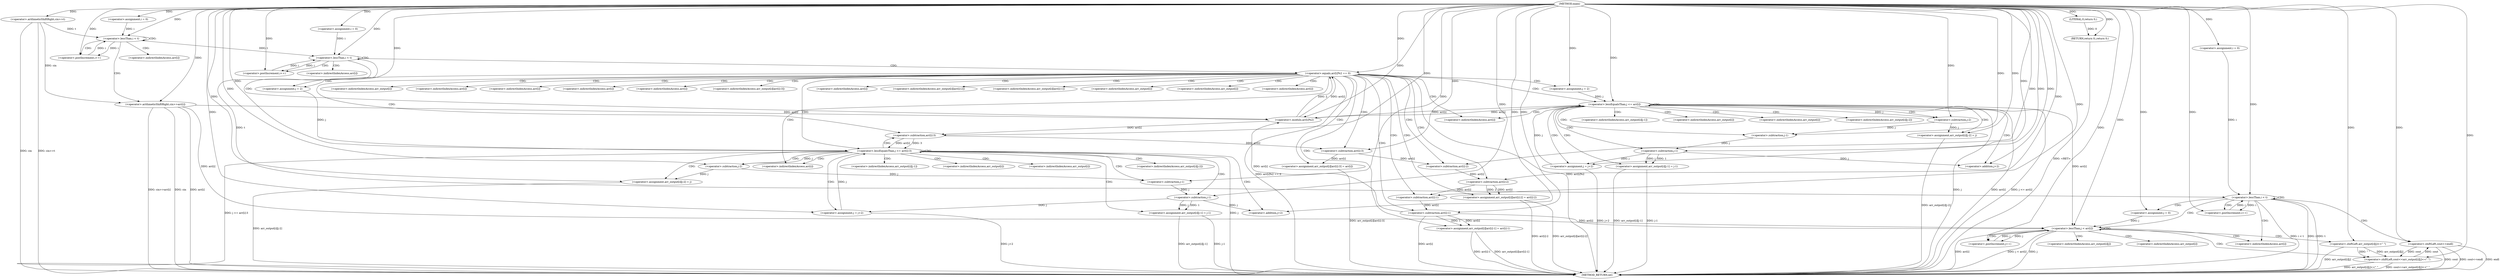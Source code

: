 digraph "main" {  
"1000101" [label = "(METHOD,main)" ]
"1000306" [label = "(METHOD_RETURN,int)" ]
"1000104" [label = "(<operator>.arithmeticShiftRight,cin>>t)" ]
"1000304" [label = "(RETURN,return 0;,return 0;)" ]
"1000115" [label = "(<operator>.assignment,i = 0)" ]
"1000118" [label = "(<operator>.lessThan,i < t)" ]
"1000121" [label = "(<operator>.postIncrement,i++)" ]
"1000131" [label = "(<operator>.assignment,i = 0)" ]
"1000134" [label = "(<operator>.lessThan,i < t)" ]
"1000137" [label = "(<operator>.postIncrement,i++)" ]
"1000270" [label = "(<operator>.assignment,i = 0)" ]
"1000273" [label = "(<operator>.lessThan,i < t)" ]
"1000276" [label = "(<operator>.postIncrement,i++)" ]
"1000305" [label = "(LITERAL,0,return 0;)" ]
"1000124" [label = "(<operator>.arithmeticShiftRight,cin>>arr[i])" ]
"1000301" [label = "(<operator>.shiftLeft,cout<<endl)" ]
"1000141" [label = "(<operator>.equals,arr[i]%2 == 0)" ]
"1000281" [label = "(<operator>.assignment,j = 0)" ]
"1000284" [label = "(<operator>.lessThan,j < arr[i])" ]
"1000289" [label = "(<operator>.postIncrement,j++)" ]
"1000292" [label = "(<operator>.shiftLeft,cout<<arr_output[i][j]<<\" \")" ]
"1000142" [label = "(<operator>.modulo,arr[i]%2)" ]
"1000151" [label = "(<operator>.assignment,j = 2)" ]
"1000154" [label = "(<operator>.lessEqualsThan,j <= arr[i])" ]
"1000159" [label = "(<operator>.assignment,j = j+2)" ]
"1000225" [label = "(<operator>.assignment,arr_output[i][arr[i]-3] = arr[i])" ]
"1000238" [label = "(<operator>.assignment,arr_output[i][arr[i]-2] = arr[i]-2)" ]
"1000253" [label = "(<operator>.assignment,arr_output[i][arr[i]-1] = arr[i]-1)" ]
"1000165" [label = "(<operator>.assignment,arr_output[i][j-2] = j)" ]
"1000174" [label = "(<operator>.assignment,arr_output[i][j-1] = j-1)" ]
"1000189" [label = "(<operator>.assignment,j = 2)" ]
"1000192" [label = "(<operator>.lessEqualsThan,j <= arr[i]-3)" ]
"1000199" [label = "(<operator>.assignment,j = j+2)" ]
"1000294" [label = "(<operator>.shiftLeft,arr_output[i][j]<<\" \")" ]
"1000161" [label = "(<operator>.addition,j+2)" ]
"1000205" [label = "(<operator>.assignment,arr_output[i][j-2] = j)" ]
"1000214" [label = "(<operator>.assignment,arr_output[i][j-1] = j-1)" ]
"1000248" [label = "(<operator>.subtraction,arr[i]-2)" ]
"1000263" [label = "(<operator>.subtraction,arr[i]-1)" ]
"1000182" [label = "(<operator>.subtraction,j-1)" ]
"1000194" [label = "(<operator>.subtraction,arr[i]-3)" ]
"1000201" [label = "(<operator>.addition,j+2)" ]
"1000230" [label = "(<operator>.subtraction,arr[i]-3)" ]
"1000243" [label = "(<operator>.subtraction,arr[i]-2)" ]
"1000258" [label = "(<operator>.subtraction,arr[i]-1)" ]
"1000170" [label = "(<operator>.subtraction,j-2)" ]
"1000179" [label = "(<operator>.subtraction,j-1)" ]
"1000222" [label = "(<operator>.subtraction,j-1)" ]
"1000210" [label = "(<operator>.subtraction,j-2)" ]
"1000219" [label = "(<operator>.subtraction,j-1)" ]
"1000126" [label = "(<operator>.indirectIndexAccess,arr[i])" ]
"1000286" [label = "(<operator>.indirectIndexAccess,arr[i])" ]
"1000143" [label = "(<operator>.indirectIndexAccess,arr[i])" ]
"1000156" [label = "(<operator>.indirectIndexAccess,arr[i])" ]
"1000226" [label = "(<operator>.indirectIndexAccess,arr_output[i][arr[i]-3])" ]
"1000235" [label = "(<operator>.indirectIndexAccess,arr[i])" ]
"1000239" [label = "(<operator>.indirectIndexAccess,arr_output[i][arr[i]-2])" ]
"1000254" [label = "(<operator>.indirectIndexAccess,arr_output[i][arr[i]-1])" ]
"1000295" [label = "(<operator>.indirectIndexAccess,arr_output[i][j])" ]
"1000166" [label = "(<operator>.indirectIndexAccess,arr_output[i][j-2])" ]
"1000175" [label = "(<operator>.indirectIndexAccess,arr_output[i][j-1])" ]
"1000227" [label = "(<operator>.indirectIndexAccess,arr_output[i])" ]
"1000240" [label = "(<operator>.indirectIndexAccess,arr_output[i])" ]
"1000249" [label = "(<operator>.indirectIndexAccess,arr[i])" ]
"1000255" [label = "(<operator>.indirectIndexAccess,arr_output[i])" ]
"1000264" [label = "(<operator>.indirectIndexAccess,arr[i])" ]
"1000296" [label = "(<operator>.indirectIndexAccess,arr_output[i])" ]
"1000167" [label = "(<operator>.indirectIndexAccess,arr_output[i])" ]
"1000176" [label = "(<operator>.indirectIndexAccess,arr_output[i])" ]
"1000195" [label = "(<operator>.indirectIndexAccess,arr[i])" ]
"1000206" [label = "(<operator>.indirectIndexAccess,arr_output[i][j-2])" ]
"1000215" [label = "(<operator>.indirectIndexAccess,arr_output[i][j-1])" ]
"1000231" [label = "(<operator>.indirectIndexAccess,arr[i])" ]
"1000244" [label = "(<operator>.indirectIndexAccess,arr[i])" ]
"1000259" [label = "(<operator>.indirectIndexAccess,arr[i])" ]
"1000207" [label = "(<operator>.indirectIndexAccess,arr_output[i])" ]
"1000216" [label = "(<operator>.indirectIndexAccess,arr_output[i])" ]
  "1000104" -> "1000306"  [ label = "DDG: cin"] 
  "1000104" -> "1000306"  [ label = "DDG: cin>>t"] 
  "1000273" -> "1000306"  [ label = "DDG: i"] 
  "1000273" -> "1000306"  [ label = "DDG: t"] 
  "1000273" -> "1000306"  [ label = "DDG: i < t"] 
  "1000284" -> "1000306"  [ label = "DDG: j"] 
  "1000284" -> "1000306"  [ label = "DDG: arr[i]"] 
  "1000284" -> "1000306"  [ label = "DDG: j < arr[i]"] 
  "1000301" -> "1000306"  [ label = "DDG: cout"] 
  "1000301" -> "1000306"  [ label = "DDG: cout<<endl"] 
  "1000294" -> "1000306"  [ label = "DDG: arr_output[i][j]"] 
  "1000292" -> "1000306"  [ label = "DDG: arr_output[i][j]<<\" \""] 
  "1000292" -> "1000306"  [ label = "DDG: cout<<arr_output[i][j]<<\" \""] 
  "1000141" -> "1000306"  [ label = "DDG: arr[i]%2"] 
  "1000141" -> "1000306"  [ label = "DDG: arr[i]%2 == 0"] 
  "1000192" -> "1000306"  [ label = "DDG: j"] 
  "1000192" -> "1000306"  [ label = "DDG: j <= arr[i]-3"] 
  "1000225" -> "1000306"  [ label = "DDG: arr_output[i][arr[i]-3]"] 
  "1000238" -> "1000306"  [ label = "DDG: arr_output[i][arr[i]-2]"] 
  "1000238" -> "1000306"  [ label = "DDG: arr[i]-2"] 
  "1000253" -> "1000306"  [ label = "DDG: arr_output[i][arr[i]-1]"] 
  "1000263" -> "1000306"  [ label = "DDG: arr[i]"] 
  "1000253" -> "1000306"  [ label = "DDG: arr[i]-1"] 
  "1000205" -> "1000306"  [ label = "DDG: arr_output[i][j-2]"] 
  "1000214" -> "1000306"  [ label = "DDG: arr_output[i][j-1]"] 
  "1000214" -> "1000306"  [ label = "DDG: j-1"] 
  "1000199" -> "1000306"  [ label = "DDG: j+2"] 
  "1000154" -> "1000306"  [ label = "DDG: j"] 
  "1000154" -> "1000306"  [ label = "DDG: arr[i]"] 
  "1000154" -> "1000306"  [ label = "DDG: j <= arr[i]"] 
  "1000165" -> "1000306"  [ label = "DDG: arr_output[i][j-2]"] 
  "1000174" -> "1000306"  [ label = "DDG: arr_output[i][j-1]"] 
  "1000174" -> "1000306"  [ label = "DDG: j-1"] 
  "1000159" -> "1000306"  [ label = "DDG: j+2"] 
  "1000124" -> "1000306"  [ label = "DDG: cin"] 
  "1000124" -> "1000306"  [ label = "DDG: arr[i]"] 
  "1000124" -> "1000306"  [ label = "DDG: cin>>arr[i]"] 
  "1000304" -> "1000306"  [ label = "DDG: <RET>"] 
  "1000301" -> "1000306"  [ label = "DDG: endl"] 
  "1000305" -> "1000304"  [ label = "DDG: 0"] 
  "1000101" -> "1000304"  [ label = "DDG: "] 
  "1000101" -> "1000104"  [ label = "DDG: "] 
  "1000101" -> "1000115"  [ label = "DDG: "] 
  "1000101" -> "1000131"  [ label = "DDG: "] 
  "1000101" -> "1000270"  [ label = "DDG: "] 
  "1000101" -> "1000305"  [ label = "DDG: "] 
  "1000115" -> "1000118"  [ label = "DDG: i"] 
  "1000121" -> "1000118"  [ label = "DDG: i"] 
  "1000101" -> "1000118"  [ label = "DDG: "] 
  "1000104" -> "1000118"  [ label = "DDG: t"] 
  "1000118" -> "1000121"  [ label = "DDG: i"] 
  "1000101" -> "1000121"  [ label = "DDG: "] 
  "1000131" -> "1000134"  [ label = "DDG: i"] 
  "1000137" -> "1000134"  [ label = "DDG: i"] 
  "1000101" -> "1000134"  [ label = "DDG: "] 
  "1000118" -> "1000134"  [ label = "DDG: t"] 
  "1000134" -> "1000137"  [ label = "DDG: i"] 
  "1000101" -> "1000137"  [ label = "DDG: "] 
  "1000270" -> "1000273"  [ label = "DDG: i"] 
  "1000276" -> "1000273"  [ label = "DDG: i"] 
  "1000101" -> "1000273"  [ label = "DDG: "] 
  "1000134" -> "1000273"  [ label = "DDG: t"] 
  "1000273" -> "1000276"  [ label = "DDG: i"] 
  "1000101" -> "1000276"  [ label = "DDG: "] 
  "1000104" -> "1000124"  [ label = "DDG: cin"] 
  "1000101" -> "1000124"  [ label = "DDG: "] 
  "1000101" -> "1000281"  [ label = "DDG: "] 
  "1000292" -> "1000301"  [ label = "DDG: cout"] 
  "1000101" -> "1000301"  [ label = "DDG: "] 
  "1000142" -> "1000141"  [ label = "DDG: 2"] 
  "1000142" -> "1000141"  [ label = "DDG: arr[i]"] 
  "1000101" -> "1000141"  [ label = "DDG: "] 
  "1000281" -> "1000284"  [ label = "DDG: j"] 
  "1000289" -> "1000284"  [ label = "DDG: j"] 
  "1000101" -> "1000284"  [ label = "DDG: "] 
  "1000263" -> "1000284"  [ label = "DDG: arr[i]"] 
  "1000154" -> "1000284"  [ label = "DDG: arr[i]"] 
  "1000124" -> "1000284"  [ label = "DDG: arr[i]"] 
  "1000284" -> "1000289"  [ label = "DDG: j"] 
  "1000101" -> "1000289"  [ label = "DDG: "] 
  "1000263" -> "1000142"  [ label = "DDG: arr[i]"] 
  "1000154" -> "1000142"  [ label = "DDG: arr[i]"] 
  "1000124" -> "1000142"  [ label = "DDG: arr[i]"] 
  "1000101" -> "1000142"  [ label = "DDG: "] 
  "1000101" -> "1000151"  [ label = "DDG: "] 
  "1000101" -> "1000159"  [ label = "DDG: "] 
  "1000182" -> "1000159"  [ label = "DDG: j"] 
  "1000230" -> "1000225"  [ label = "DDG: arr[i]"] 
  "1000248" -> "1000238"  [ label = "DDG: 2"] 
  "1000248" -> "1000238"  [ label = "DDG: arr[i]"] 
  "1000263" -> "1000253"  [ label = "DDG: 1"] 
  "1000263" -> "1000253"  [ label = "DDG: arr[i]"] 
  "1000301" -> "1000292"  [ label = "DDG: cout"] 
  "1000101" -> "1000292"  [ label = "DDG: "] 
  "1000294" -> "1000292"  [ label = "DDG: arr_output[i][j]"] 
  "1000294" -> "1000292"  [ label = "DDG: \" \""] 
  "1000151" -> "1000154"  [ label = "DDG: j"] 
  "1000159" -> "1000154"  [ label = "DDG: j"] 
  "1000101" -> "1000154"  [ label = "DDG: "] 
  "1000142" -> "1000154"  [ label = "DDG: arr[i]"] 
  "1000170" -> "1000165"  [ label = "DDG: j"] 
  "1000101" -> "1000165"  [ label = "DDG: "] 
  "1000182" -> "1000174"  [ label = "DDG: j"] 
  "1000182" -> "1000174"  [ label = "DDG: 1"] 
  "1000101" -> "1000189"  [ label = "DDG: "] 
  "1000222" -> "1000199"  [ label = "DDG: j"] 
  "1000101" -> "1000199"  [ label = "DDG: "] 
  "1000101" -> "1000294"  [ label = "DDG: "] 
  "1000182" -> "1000161"  [ label = "DDG: j"] 
  "1000101" -> "1000161"  [ label = "DDG: "] 
  "1000189" -> "1000192"  [ label = "DDG: j"] 
  "1000199" -> "1000192"  [ label = "DDG: j"] 
  "1000101" -> "1000192"  [ label = "DDG: "] 
  "1000194" -> "1000192"  [ label = "DDG: 3"] 
  "1000194" -> "1000192"  [ label = "DDG: arr[i]"] 
  "1000210" -> "1000205"  [ label = "DDG: j"] 
  "1000101" -> "1000205"  [ label = "DDG: "] 
  "1000222" -> "1000214"  [ label = "DDG: j"] 
  "1000222" -> "1000214"  [ label = "DDG: 1"] 
  "1000243" -> "1000248"  [ label = "DDG: arr[i]"] 
  "1000101" -> "1000248"  [ label = "DDG: "] 
  "1000258" -> "1000263"  [ label = "DDG: arr[i]"] 
  "1000101" -> "1000263"  [ label = "DDG: "] 
  "1000179" -> "1000182"  [ label = "DDG: j"] 
  "1000101" -> "1000182"  [ label = "DDG: "] 
  "1000142" -> "1000194"  [ label = "DDG: arr[i]"] 
  "1000101" -> "1000194"  [ label = "DDG: "] 
  "1000222" -> "1000201"  [ label = "DDG: j"] 
  "1000101" -> "1000201"  [ label = "DDG: "] 
  "1000194" -> "1000230"  [ label = "DDG: arr[i]"] 
  "1000101" -> "1000230"  [ label = "DDG: "] 
  "1000230" -> "1000243"  [ label = "DDG: arr[i]"] 
  "1000101" -> "1000243"  [ label = "DDG: "] 
  "1000248" -> "1000258"  [ label = "DDG: arr[i]"] 
  "1000101" -> "1000258"  [ label = "DDG: "] 
  "1000154" -> "1000170"  [ label = "DDG: j"] 
  "1000101" -> "1000170"  [ label = "DDG: "] 
  "1000101" -> "1000179"  [ label = "DDG: "] 
  "1000170" -> "1000179"  [ label = "DDG: j"] 
  "1000219" -> "1000222"  [ label = "DDG: j"] 
  "1000101" -> "1000222"  [ label = "DDG: "] 
  "1000192" -> "1000210"  [ label = "DDG: j"] 
  "1000101" -> "1000210"  [ label = "DDG: "] 
  "1000101" -> "1000219"  [ label = "DDG: "] 
  "1000210" -> "1000219"  [ label = "DDG: j"] 
  "1000118" -> "1000126"  [ label = "CDG: "] 
  "1000118" -> "1000118"  [ label = "CDG: "] 
  "1000118" -> "1000121"  [ label = "CDG: "] 
  "1000118" -> "1000124"  [ label = "CDG: "] 
  "1000134" -> "1000142"  [ label = "CDG: "] 
  "1000134" -> "1000141"  [ label = "CDG: "] 
  "1000134" -> "1000143"  [ label = "CDG: "] 
  "1000134" -> "1000137"  [ label = "CDG: "] 
  "1000134" -> "1000134"  [ label = "CDG: "] 
  "1000273" -> "1000276"  [ label = "CDG: "] 
  "1000273" -> "1000281"  [ label = "CDG: "] 
  "1000273" -> "1000284"  [ label = "CDG: "] 
  "1000273" -> "1000273"  [ label = "CDG: "] 
  "1000273" -> "1000286"  [ label = "CDG: "] 
  "1000273" -> "1000301"  [ label = "CDG: "] 
  "1000141" -> "1000258"  [ label = "CDG: "] 
  "1000141" -> "1000238"  [ label = "CDG: "] 
  "1000141" -> "1000156"  [ label = "CDG: "] 
  "1000141" -> "1000227"  [ label = "CDG: "] 
  "1000141" -> "1000255"  [ label = "CDG: "] 
  "1000141" -> "1000243"  [ label = "CDG: "] 
  "1000141" -> "1000244"  [ label = "CDG: "] 
  "1000141" -> "1000259"  [ label = "CDG: "] 
  "1000141" -> "1000254"  [ label = "CDG: "] 
  "1000141" -> "1000235"  [ label = "CDG: "] 
  "1000141" -> "1000248"  [ label = "CDG: "] 
  "1000141" -> "1000154"  [ label = "CDG: "] 
  "1000141" -> "1000151"  [ label = "CDG: "] 
  "1000141" -> "1000194"  [ label = "CDG: "] 
  "1000141" -> "1000192"  [ label = "CDG: "] 
  "1000141" -> "1000240"  [ label = "CDG: "] 
  "1000141" -> "1000226"  [ label = "CDG: "] 
  "1000141" -> "1000239"  [ label = "CDG: "] 
  "1000141" -> "1000195"  [ label = "CDG: "] 
  "1000141" -> "1000263"  [ label = "CDG: "] 
  "1000141" -> "1000230"  [ label = "CDG: "] 
  "1000141" -> "1000189"  [ label = "CDG: "] 
  "1000141" -> "1000225"  [ label = "CDG: "] 
  "1000141" -> "1000253"  [ label = "CDG: "] 
  "1000141" -> "1000249"  [ label = "CDG: "] 
  "1000141" -> "1000231"  [ label = "CDG: "] 
  "1000141" -> "1000264"  [ label = "CDG: "] 
  "1000284" -> "1000294"  [ label = "CDG: "] 
  "1000284" -> "1000284"  [ label = "CDG: "] 
  "1000284" -> "1000289"  [ label = "CDG: "] 
  "1000284" -> "1000295"  [ label = "CDG: "] 
  "1000284" -> "1000292"  [ label = "CDG: "] 
  "1000284" -> "1000286"  [ label = "CDG: "] 
  "1000284" -> "1000296"  [ label = "CDG: "] 
  "1000154" -> "1000174"  [ label = "CDG: "] 
  "1000154" -> "1000156"  [ label = "CDG: "] 
  "1000154" -> "1000161"  [ label = "CDG: "] 
  "1000154" -> "1000182"  [ label = "CDG: "] 
  "1000154" -> "1000166"  [ label = "CDG: "] 
  "1000154" -> "1000165"  [ label = "CDG: "] 
  "1000154" -> "1000167"  [ label = "CDG: "] 
  "1000154" -> "1000175"  [ label = "CDG: "] 
  "1000154" -> "1000154"  [ label = "CDG: "] 
  "1000154" -> "1000179"  [ label = "CDG: "] 
  "1000154" -> "1000176"  [ label = "CDG: "] 
  "1000154" -> "1000159"  [ label = "CDG: "] 
  "1000154" -> "1000170"  [ label = "CDG: "] 
  "1000192" -> "1000199"  [ label = "CDG: "] 
  "1000192" -> "1000216"  [ label = "CDG: "] 
  "1000192" -> "1000219"  [ label = "CDG: "] 
  "1000192" -> "1000210"  [ label = "CDG: "] 
  "1000192" -> "1000222"  [ label = "CDG: "] 
  "1000192" -> "1000206"  [ label = "CDG: "] 
  "1000192" -> "1000214"  [ label = "CDG: "] 
  "1000192" -> "1000201"  [ label = "CDG: "] 
  "1000192" -> "1000194"  [ label = "CDG: "] 
  "1000192" -> "1000192"  [ label = "CDG: "] 
  "1000192" -> "1000195"  [ label = "CDG: "] 
  "1000192" -> "1000215"  [ label = "CDG: "] 
  "1000192" -> "1000207"  [ label = "CDG: "] 
  "1000192" -> "1000205"  [ label = "CDG: "] 
}
